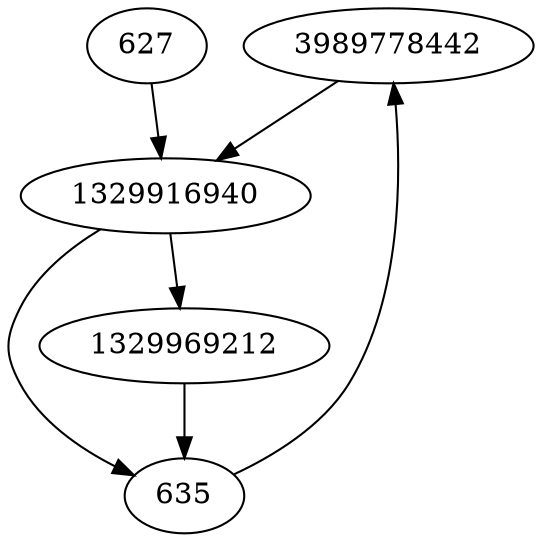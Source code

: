 strict digraph  {
3989778442;
1329916940;
627;
635;
1329969212;
3989778442 -> 1329916940;
1329916940 -> 1329969212;
1329916940 -> 635;
627 -> 1329916940;
635 -> 3989778442;
1329969212 -> 635;
}
